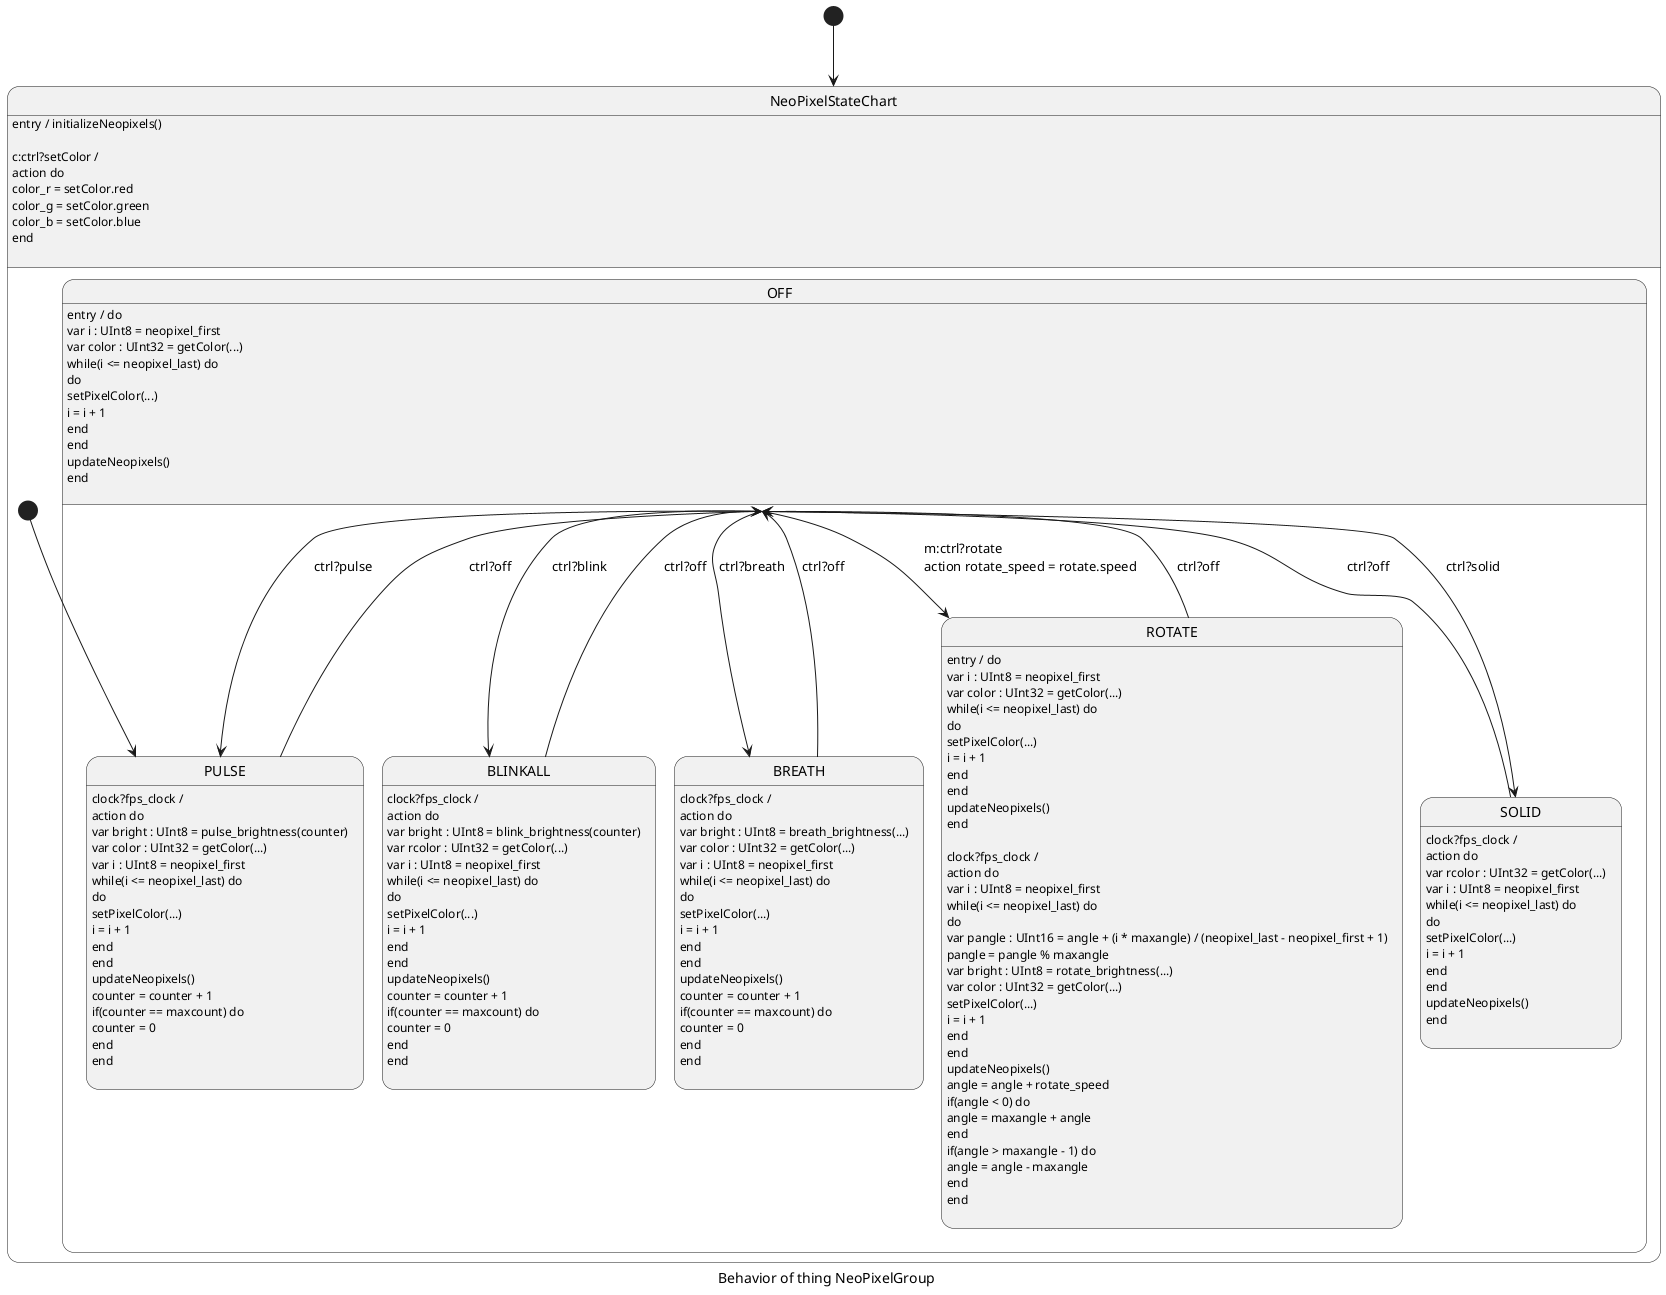 @startuml
skinparam defaultTextAlignment left
caption Behavior of thing NeoPixelGroup
[*] --> NeoPixelStateChart
state NeoPixelStateChart{
state OFF{
	OFF : entry / do \nvar i : UInt8 = neopixel_first\nvar color : UInt32 = getColor(...)\nwhile(i <= neopixel_last) do\ndo \nsetPixelColor(...)\ni = i + 1\nend\nend\nupdateNeopixels()\nend\n

OFF --> SOLID : ctrl?solid

OFF --> PULSE : ctrl?pulse

OFF --> BLINKALL : ctrl?blink

OFF --> BREATH : ctrl?breath

OFF --> ROTATE : m:ctrl?rotate\naction rotate_speed = rotate.speed\n
}
state SOLID{

SOLID --> OFF : ctrl?off
	SOLID : clock?fps_clock / \naction do \nvar rcolor : UInt32 = getColor(...)\nvar i : UInt8 = neopixel_first\nwhile(i <= neopixel_last) do\ndo \nsetPixelColor(...)\ni = i + 1\nend\nend\nupdateNeopixels()\nend\n
}
state ROTATE{
	ROTATE : entry / do \nvar i : UInt8 = neopixel_first\nvar color : UInt32 = getColor(...)\nwhile(i <= neopixel_last) do\ndo \nsetPixelColor(...)\ni = i + 1\nend\nend\nupdateNeopixels()\nend\n

ROTATE --> OFF : ctrl?off
	ROTATE : clock?fps_clock / \naction do \nvar i : UInt8 = neopixel_first\nwhile(i <= neopixel_last) do\ndo \nvar pangle : UInt16 = angle + (i * maxangle) / (neopixel_last - neopixel_first + 1)\npangle = pangle % maxangle\nvar bright : UInt8 = rotate_brightness(...)\nvar color : UInt32 = getColor(...)\nsetPixelColor(...)\ni = i + 1\nend\nend\nupdateNeopixels()\nangle = angle + rotate_speed\nif(angle < 0) do\nangle = maxangle + angle\nend\nif(angle > maxangle - 1) do\nangle = angle - maxangle\nend\nend\n
}
state BREATH{

BREATH --> OFF : ctrl?off
	BREATH : clock?fps_clock / \naction do \nvar bright : UInt8 = breath_brightness(...)\nvar color : UInt32 = getColor(...)\nvar i : UInt8 = neopixel_first\nwhile(i <= neopixel_last) do\ndo \nsetPixelColor(...)\ni = i + 1\nend\nend\nupdateNeopixels()\ncounter = counter + 1\nif(counter == maxcount) do\ncounter = 0\nend\nend\n
}
state PULSE{

PULSE --> OFF : ctrl?off
	PULSE : clock?fps_clock / \naction do \nvar bright : UInt8 = pulse_brightness(counter)\nvar color : UInt32 = getColor(...)\nvar i : UInt8 = neopixel_first\nwhile(i <= neopixel_last) do\ndo \nsetPixelColor(...)\ni = i + 1\nend\nend\nupdateNeopixels()\ncounter = counter + 1\nif(counter == maxcount) do\ncounter = 0\nend\nend\n
}
state BLINKALL{

BLINKALL --> OFF : ctrl?off
	BLINKALL : clock?fps_clock / \naction do \nvar bright : UInt8 = blink_brightness(counter)\nvar rcolor : UInt32 = getColor(...)\nvar i : UInt8 = neopixel_first\nwhile(i <= neopixel_last) do\ndo \nsetPixelColor(...)\ni = i + 1\nend\nend\nupdateNeopixels()\ncounter = counter + 1\nif(counter == maxcount) do\ncounter = 0\nend\nend\n
}
[*] --> PULSE
	NeoPixelStateChart : entry / initializeNeopixels()\n
	NeoPixelStateChart : c:ctrl?setColor / \naction do \ncolor_r = setColor.red\ncolor_g = setColor.green\ncolor_b = setColor.blue\nend\n
}
@enduml
